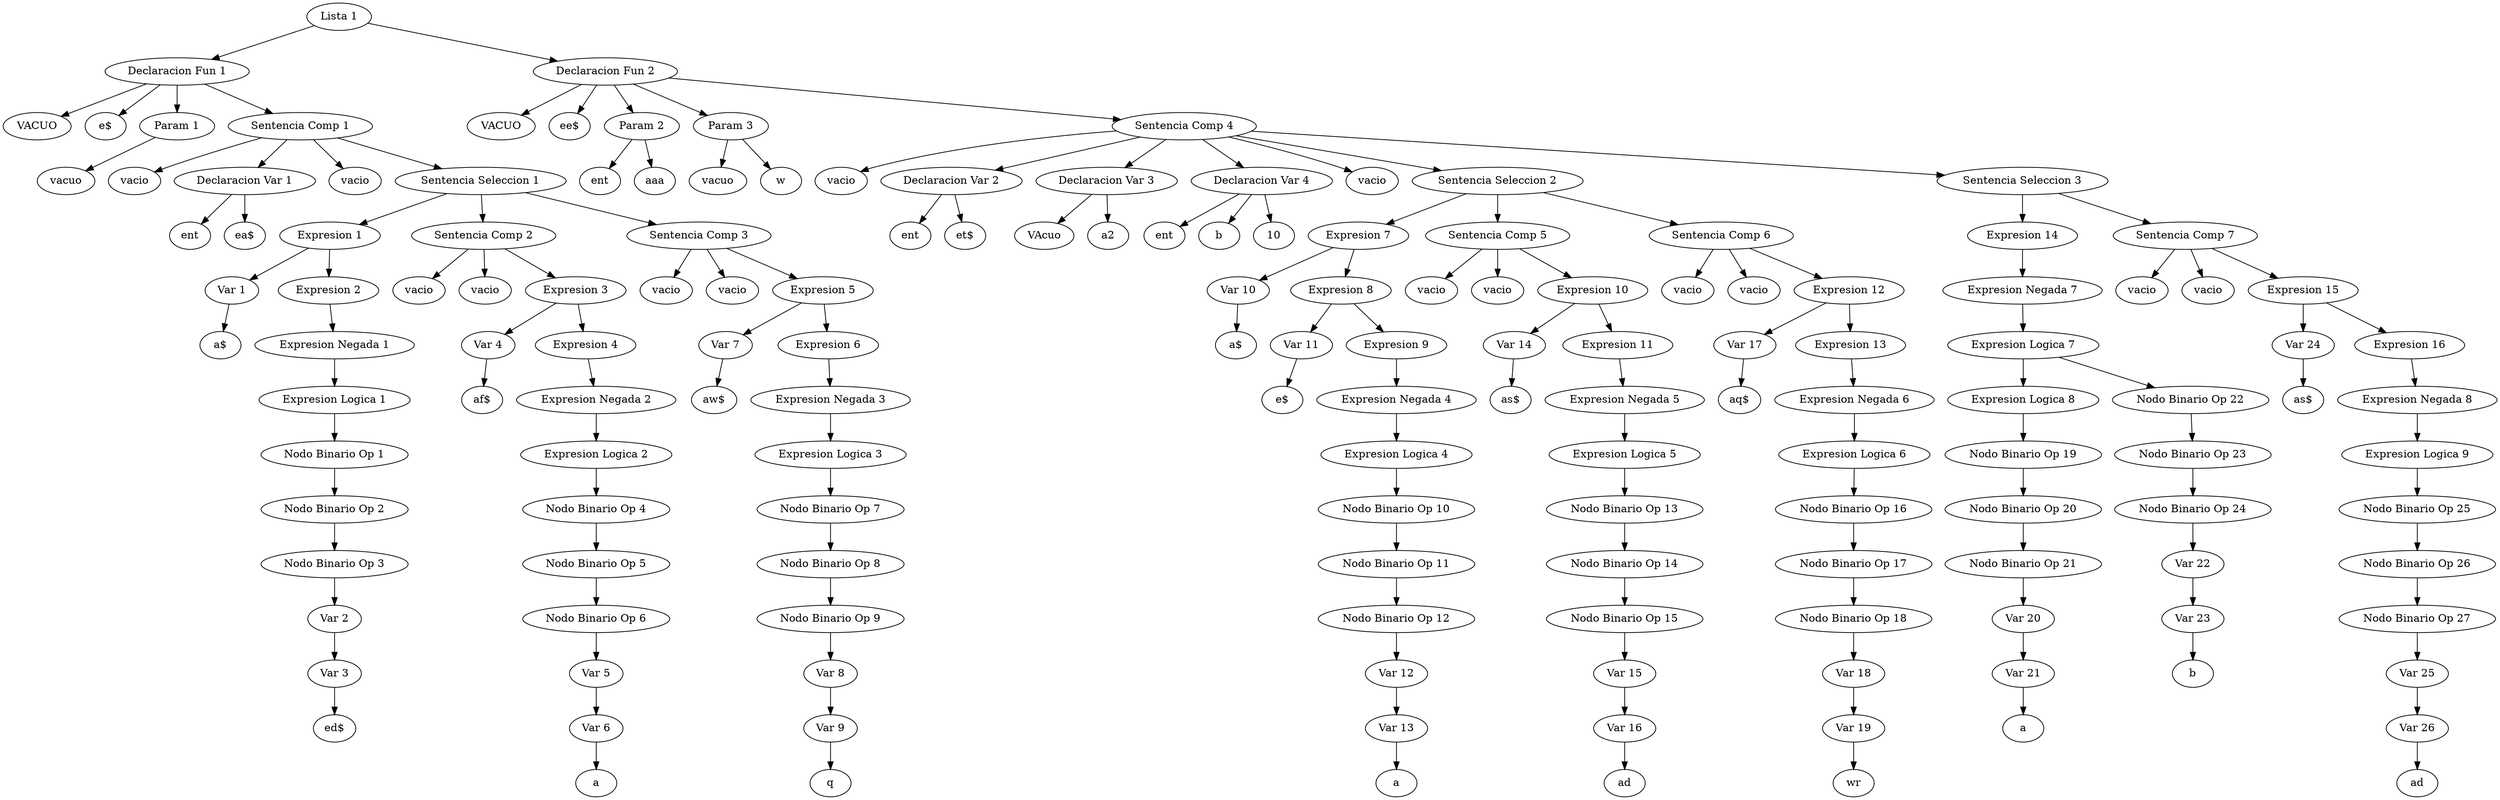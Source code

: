 digraph G {
	"Lista 1" -> "Declaracion Fun 1"
	1 [label="VACUO"]
	"Declaracion Fun 1" -> 1
	2 [label="e$"]
	"Declaracion Fun 1" -> 2
	"Declaracion Fun 1" -> "Param 1"
	3 [label="vacuo"]
	"Param 1" -> 3
	"Declaracion Fun 1" -> "Sentencia Comp 1"
	4 [label="vacio"]
	"Sentencia Comp 1" -> 4
	"Sentencia Comp 1" -> "Declaracion Var 1"
	5 [label="ent"]
	"Declaracion Var 1" -> 5
	6 [label="ea$"]
	"Declaracion Var 1" -> 6
	7 [label="vacio"]
	"Sentencia Comp 1" -> 7
	"Sentencia Comp 1" -> "Sentencia Seleccion 1"
	"Sentencia Seleccion 1" -> "Expresion 1"
	"Expresion 1" -> "Var 1"
	8 [label="a$"]
	"Var 1" -> 8
	"Expresion 1" -> "Expresion 2"
	"Expresion 2" -> "Expresion Negada 1"
	"Expresion Negada 1" -> "Expresion Logica 1"
	"Expresion Logica 1" -> "Nodo Binario Op 1"
	"Nodo Binario Op 1" -> "Nodo Binario Op 2"
	"Nodo Binario Op 2" -> "Nodo Binario Op 3"
	"Nodo Binario Op 3" -> "Var 2"
	"Var 2" -> "Var 3"
	9 [label="ed$"]
	"Var 3" -> 9
	"Sentencia Seleccion 1" -> "Sentencia Comp 2"
	10 [label="vacio"]
	"Sentencia Comp 2" -> 10
	11 [label="vacio"]
	"Sentencia Comp 2" -> 11
	"Sentencia Comp 2" -> "Expresion 3"
	"Expresion 3" -> "Var 4"
	12 [label="af$"]
	"Var 4" -> 12
	"Expresion 3" -> "Expresion 4"
	"Expresion 4" -> "Expresion Negada 2"
	"Expresion Negada 2" -> "Expresion Logica 2"
	"Expresion Logica 2" -> "Nodo Binario Op 4"
	"Nodo Binario Op 4" -> "Nodo Binario Op 5"
	"Nodo Binario Op 5" -> "Nodo Binario Op 6"
	"Nodo Binario Op 6" -> "Var 5"
	"Var 5" -> "Var 6"
	13 [label="a"]
	"Var 6" -> 13
	"Sentencia Seleccion 1" -> "Sentencia Comp 3"
	14 [label="vacio"]
	"Sentencia Comp 3" -> 14
	15 [label="vacio"]
	"Sentencia Comp 3" -> 15
	"Sentencia Comp 3" -> "Expresion 5"
	"Expresion 5" -> "Var 7"
	16 [label="aw$"]
	"Var 7" -> 16
	"Expresion 5" -> "Expresion 6"
	"Expresion 6" -> "Expresion Negada 3"
	"Expresion Negada 3" -> "Expresion Logica 3"
	"Expresion Logica 3" -> "Nodo Binario Op 7"
	"Nodo Binario Op 7" -> "Nodo Binario Op 8"
	"Nodo Binario Op 8" -> "Nodo Binario Op 9"
	"Nodo Binario Op 9" -> "Var 8"
	"Var 8" -> "Var 9"
	17 [label="q"]
	"Var 9" -> 17
	"Lista 1" -> "Declaracion Fun 2"
	18 [label="VACUO"]
	"Declaracion Fun 2" -> 18
	19 [label="ee$"]
	"Declaracion Fun 2" -> 19
	"Declaracion Fun 2" -> "Param 2"
	20 [label="ent"]
	"Param 2" -> 20
	21 [label="aaa"]
	"Param 2" -> 21
	"Declaracion Fun 2" -> "Param 3"
	22 [label="vacuo"]
	"Param 3" -> 22
	23 [label="w"]
	"Param 3" -> 23
	"Declaracion Fun 2" -> "Sentencia Comp 4"
	24 [label="vacio"]
	"Sentencia Comp 4" -> 24
	"Sentencia Comp 4" -> "Declaracion Var 2"
	25 [label="ent"]
	"Declaracion Var 2" -> 25
	26 [label="et$"]
	"Declaracion Var 2" -> 26
	"Sentencia Comp 4" -> "Declaracion Var 3"
	27 [label="VAcuo"]
	"Declaracion Var 3" -> 27
	28 [label="a2"]
	"Declaracion Var 3" -> 28
	"Sentencia Comp 4" -> "Declaracion Var 4"
	29 [label="ent"]
	"Declaracion Var 4" -> 29
	30 [label="b"]
	"Declaracion Var 4" -> 30
	31 [label="10"]
	"Declaracion Var 4" -> 31
	32 [label="vacio"]
	"Sentencia Comp 4" -> 32
	"Sentencia Comp 4" -> "Sentencia Seleccion 2"
	"Sentencia Seleccion 2" -> "Expresion 7"
	"Expresion 7" -> "Var 10"
	33 [label="a$"]
	"Var 10" -> 33
	"Expresion 7" -> "Expresion 8"
	"Expresion 8" -> "Var 11"
	34 [label="e$"]
	"Var 11" -> 34
	"Expresion 8" -> "Expresion 9"
	"Expresion 9" -> "Expresion Negada 4"
	"Expresion Negada 4" -> "Expresion Logica 4"
	"Expresion Logica 4" -> "Nodo Binario Op 10"
	"Nodo Binario Op 10" -> "Nodo Binario Op 11"
	"Nodo Binario Op 11" -> "Nodo Binario Op 12"
	"Nodo Binario Op 12" -> "Var 12"
	"Var 12" -> "Var 13"
	35 [label="a"]
	"Var 13" -> 35
	"Sentencia Seleccion 2" -> "Sentencia Comp 5"
	36 [label="vacio"]
	"Sentencia Comp 5" -> 36
	37 [label="vacio"]
	"Sentencia Comp 5" -> 37
	"Sentencia Comp 5" -> "Expresion 10"
	"Expresion 10" -> "Var 14"
	38 [label="as$"]
	"Var 14" -> 38
	"Expresion 10" -> "Expresion 11"
	"Expresion 11" -> "Expresion Negada 5"
	"Expresion Negada 5" -> "Expresion Logica 5"
	"Expresion Logica 5" -> "Nodo Binario Op 13"
	"Nodo Binario Op 13" -> "Nodo Binario Op 14"
	"Nodo Binario Op 14" -> "Nodo Binario Op 15"
	"Nodo Binario Op 15" -> "Var 15"
	"Var 15" -> "Var 16"
	39 [label="ad"]
	"Var 16" -> 39
	"Sentencia Seleccion 2" -> "Sentencia Comp 6"
	40 [label="vacio"]
	"Sentencia Comp 6" -> 40
	41 [label="vacio"]
	"Sentencia Comp 6" -> 41
	"Sentencia Comp 6" -> "Expresion 12"
	"Expresion 12" -> "Var 17"
	42 [label="aq$"]
	"Var 17" -> 42
	"Expresion 12" -> "Expresion 13"
	"Expresion 13" -> "Expresion Negada 6"
	"Expresion Negada 6" -> "Expresion Logica 6"
	"Expresion Logica 6" -> "Nodo Binario Op 16"
	"Nodo Binario Op 16" -> "Nodo Binario Op 17"
	"Nodo Binario Op 17" -> "Nodo Binario Op 18"
	"Nodo Binario Op 18" -> "Var 18"
	"Var 18" -> "Var 19"
	43 [label="wr"]
	"Var 19" -> 43
	"Sentencia Comp 4" -> "Sentencia Seleccion 3"
	"Sentencia Seleccion 3" -> "Expresion 14"
	"Expresion 14" -> "Expresion Negada 7"
	"Expresion Negada 7" -> "Expresion Logica 7"
	"Expresion Logica 7" -> "Expresion Logica 8"
	"Expresion Logica 8" -> "Nodo Binario Op 19"
	"Nodo Binario Op 19" -> "Nodo Binario Op 20"
	"Nodo Binario Op 20" -> "Nodo Binario Op 21"
	"Nodo Binario Op 21" -> "Var 20"
	"Var 20" -> "Var 21"
	44 [label="a"]
	"Var 21" -> 44
	"Expresion Logica 7" -> "Nodo Binario Op 22"
	"Nodo Binario Op 22" -> "Nodo Binario Op 23"
	"Nodo Binario Op 23" -> "Nodo Binario Op 24"
	"Nodo Binario Op 24" -> "Var 22"
	"Var 22" -> "Var 23"
	45 [label="b"]
	"Var 23" -> 45
	"Sentencia Seleccion 3" -> "Sentencia Comp 7"
	46 [label="vacio"]
	"Sentencia Comp 7" -> 46
	47 [label="vacio"]
	"Sentencia Comp 7" -> 47
	"Sentencia Comp 7" -> "Expresion 15"
	"Expresion 15" -> "Var 24"
	48 [label="as$"]
	"Var 24" -> 48
	"Expresion 15" -> "Expresion 16"
	"Expresion 16" -> "Expresion Negada 8"
	"Expresion Negada 8" -> "Expresion Logica 9"
	"Expresion Logica 9" -> "Nodo Binario Op 25"
	"Nodo Binario Op 25" -> "Nodo Binario Op 26"
	"Nodo Binario Op 26" -> "Nodo Binario Op 27"
	"Nodo Binario Op 27" -> "Var 25"
	"Var 25" -> "Var 26"
	49 [label="ad"]
	"Var 26" -> 49
}
